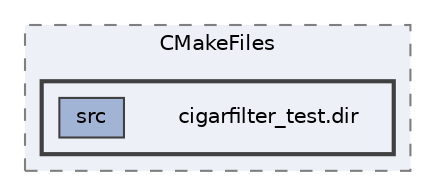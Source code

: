 digraph "build/CMakeFiles/cigarfilter_test.dir"
{
 // LATEX_PDF_SIZE
  bgcolor="transparent";
  edge [fontname=Helvetica,fontsize=10,labelfontname=Helvetica,labelfontsize=10];
  node [fontname=Helvetica,fontsize=10,shape=box,height=0.2,width=0.4];
  compound=true
  subgraph clusterdir_63772b626f2709090f0bdca0f40827b4 {
    graph [ bgcolor="#edf0f7", pencolor="grey50", label="CMakeFiles", fontname=Helvetica,fontsize=10 style="filled,dashed", URL="dir_63772b626f2709090f0bdca0f40827b4.html",tooltip=""]
  subgraph clusterdir_f7f2f61ed5738692d570faf07a4b80e0 {
    graph [ bgcolor="#edf0f7", pencolor="grey25", label="", fontname=Helvetica,fontsize=10 style="filled,bold", URL="dir_f7f2f61ed5738692d570faf07a4b80e0.html",tooltip=""]
    dir_f7f2f61ed5738692d570faf07a4b80e0 [shape=plaintext, label="cigarfilter_test.dir"];
  dir_a1228200723f8baf891de7c16dfa450e [label="src", fillcolor="#a2b4d6", color="grey25", style="filled", URL="dir_a1228200723f8baf891de7c16dfa450e.html",tooltip=""];
  }
  }
}

